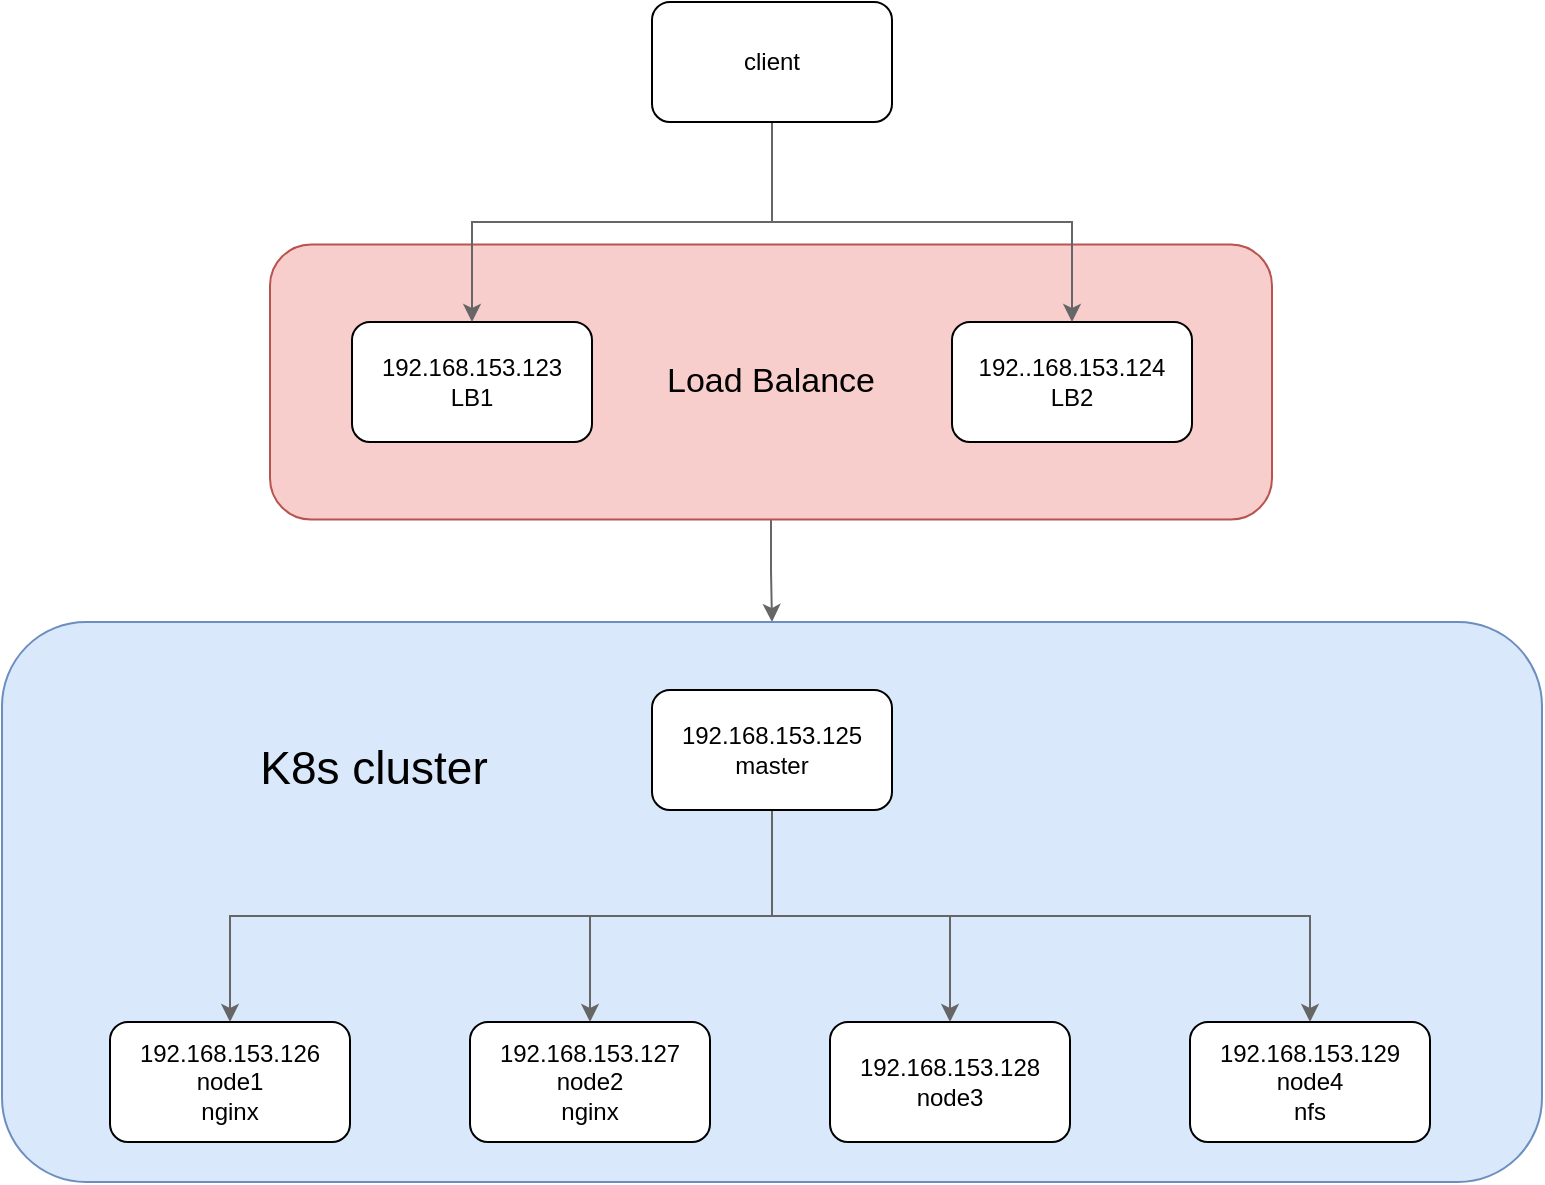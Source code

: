 <mxfile version="15.1.0" type="github">
  <diagram id="sjrF3_99siXIONfSpEQq" name="Page-1">
    <mxGraphModel dx="920" dy="525" grid="1" gridSize="10" guides="1" tooltips="1" connect="1" arrows="1" fold="1" page="1" pageScale="1" pageWidth="827" pageHeight="1169" math="0" shadow="0">
      <root>
        <mxCell id="0" />
        <mxCell id="1" parent="0" />
        <mxCell id="tRoSRP1I7TWQ550arJ7f-22" style="edgeStyle=orthogonalEdgeStyle;rounded=0;orthogonalLoop=1;jettySize=auto;html=1;exitX=0.5;exitY=1;exitDx=0;exitDy=0;entryX=0.5;entryY=0;entryDx=0;entryDy=0;fillColor=#f5f5f5;strokeColor=#666666;" edge="1" parent="1" source="tRoSRP1I7TWQ550arJ7f-17" target="tRoSRP1I7TWQ550arJ7f-10">
          <mxGeometry relative="1" as="geometry" />
        </mxCell>
        <mxCell id="tRoSRP1I7TWQ550arJ7f-17" value="&lt;font style=&quot;font-size: 17px&quot;&gt;Load Balance&lt;/font&gt;" style="rounded=1;whiteSpace=wrap;html=1;fillColor=#f8cecc;strokeColor=#b85450;" vertex="1" parent="1">
          <mxGeometry x="163" y="331.25" width="501" height="137.5" as="geometry" />
        </mxCell>
        <mxCell id="tRoSRP1I7TWQ550arJ7f-10" value="" style="rounded=1;whiteSpace=wrap;html=1;fillColor=#dae8fc;strokeColor=#6c8ebf;" vertex="1" parent="1">
          <mxGeometry x="29" y="520" width="770" height="280" as="geometry" />
        </mxCell>
        <mxCell id="tRoSRP1I7TWQ550arJ7f-11" style="edgeStyle=orthogonalEdgeStyle;rounded=0;orthogonalLoop=1;jettySize=auto;html=1;exitX=0.5;exitY=1;exitDx=0;exitDy=0;entryX=0.5;entryY=0;entryDx=0;entryDy=0;fillColor=#f5f5f5;strokeColor=#666666;" edge="1" parent="1" source="tRoSRP1I7TWQ550arJ7f-1" target="tRoSRP1I7TWQ550arJ7f-2">
          <mxGeometry relative="1" as="geometry" />
        </mxCell>
        <mxCell id="tRoSRP1I7TWQ550arJ7f-12" style="edgeStyle=orthogonalEdgeStyle;rounded=0;orthogonalLoop=1;jettySize=auto;html=1;exitX=0.5;exitY=1;exitDx=0;exitDy=0;entryX=0.5;entryY=0;entryDx=0;entryDy=0;fillColor=#f5f5f5;strokeColor=#666666;" edge="1" parent="1" source="tRoSRP1I7TWQ550arJ7f-1" target="tRoSRP1I7TWQ550arJ7f-3">
          <mxGeometry relative="1" as="geometry" />
        </mxCell>
        <mxCell id="tRoSRP1I7TWQ550arJ7f-13" style="edgeStyle=orthogonalEdgeStyle;rounded=0;orthogonalLoop=1;jettySize=auto;html=1;exitX=0.5;exitY=1;exitDx=0;exitDy=0;entryX=0.5;entryY=0;entryDx=0;entryDy=0;fillColor=#f5f5f5;strokeColor=#666666;" edge="1" parent="1" source="tRoSRP1I7TWQ550arJ7f-1" target="tRoSRP1I7TWQ550arJ7f-4">
          <mxGeometry relative="1" as="geometry" />
        </mxCell>
        <mxCell id="tRoSRP1I7TWQ550arJ7f-14" style="edgeStyle=orthogonalEdgeStyle;rounded=0;orthogonalLoop=1;jettySize=auto;html=1;exitX=0.5;exitY=1;exitDx=0;exitDy=0;entryX=0.5;entryY=0;entryDx=0;entryDy=0;fillColor=#f5f5f5;strokeColor=#666666;" edge="1" parent="1" source="tRoSRP1I7TWQ550arJ7f-1" target="tRoSRP1I7TWQ550arJ7f-5">
          <mxGeometry relative="1" as="geometry" />
        </mxCell>
        <mxCell id="tRoSRP1I7TWQ550arJ7f-1" value="192.168.153.125&lt;br&gt;master" style="rounded=1;whiteSpace=wrap;html=1;" vertex="1" parent="1">
          <mxGeometry x="354" y="554" width="120" height="60" as="geometry" />
        </mxCell>
        <mxCell id="tRoSRP1I7TWQ550arJ7f-2" value="192.168.153.126&lt;br&gt;node1&lt;br&gt;nginx" style="rounded=1;whiteSpace=wrap;html=1;" vertex="1" parent="1">
          <mxGeometry x="83" y="720" width="120" height="60" as="geometry" />
        </mxCell>
        <mxCell id="tRoSRP1I7TWQ550arJ7f-3" value="192.168.153.127&lt;br&gt;node2&lt;br&gt;nginx" style="rounded=1;whiteSpace=wrap;html=1;" vertex="1" parent="1">
          <mxGeometry x="263" y="720" width="120" height="60" as="geometry" />
        </mxCell>
        <mxCell id="tRoSRP1I7TWQ550arJ7f-4" value="192.168.153.128&lt;br&gt;node3" style="rounded=1;whiteSpace=wrap;html=1;" vertex="1" parent="1">
          <mxGeometry x="443" y="720" width="120" height="60" as="geometry" />
        </mxCell>
        <mxCell id="tRoSRP1I7TWQ550arJ7f-5" value="192.168.153.129&lt;br&gt;node4&lt;br&gt;nfs" style="rounded=1;whiteSpace=wrap;html=1;" vertex="1" parent="1">
          <mxGeometry x="623" y="720" width="120" height="60" as="geometry" />
        </mxCell>
        <mxCell id="tRoSRP1I7TWQ550arJ7f-6" value="192.168.153.123&lt;br&gt;LB1" style="rounded=1;whiteSpace=wrap;html=1;" vertex="1" parent="1">
          <mxGeometry x="204" y="370" width="120" height="60" as="geometry" />
        </mxCell>
        <mxCell id="tRoSRP1I7TWQ550arJ7f-7" value="192..168.153.124&lt;br&gt;LB2" style="rounded=1;whiteSpace=wrap;html=1;" vertex="1" parent="1">
          <mxGeometry x="504" y="370" width="120" height="60" as="geometry" />
        </mxCell>
        <mxCell id="tRoSRP1I7TWQ550arJ7f-18" style="edgeStyle=orthogonalEdgeStyle;rounded=0;orthogonalLoop=1;jettySize=auto;html=1;exitX=0.5;exitY=1;exitDx=0;exitDy=0;entryX=0.5;entryY=0;entryDx=0;entryDy=0;fillColor=#f5f5f5;strokeColor=#666666;" edge="1" parent="1" source="tRoSRP1I7TWQ550arJ7f-8" target="tRoSRP1I7TWQ550arJ7f-6">
          <mxGeometry relative="1" as="geometry" />
        </mxCell>
        <mxCell id="tRoSRP1I7TWQ550arJ7f-19" style="edgeStyle=orthogonalEdgeStyle;rounded=0;orthogonalLoop=1;jettySize=auto;html=1;exitX=0.5;exitY=1;exitDx=0;exitDy=0;entryX=0.5;entryY=0;entryDx=0;entryDy=0;fillColor=#f5f5f5;strokeColor=#666666;" edge="1" parent="1" source="tRoSRP1I7TWQ550arJ7f-8" target="tRoSRP1I7TWQ550arJ7f-7">
          <mxGeometry relative="1" as="geometry" />
        </mxCell>
        <mxCell id="tRoSRP1I7TWQ550arJ7f-8" value="client" style="rounded=1;whiteSpace=wrap;html=1;" vertex="1" parent="1">
          <mxGeometry x="354" y="210" width="120" height="60" as="geometry" />
        </mxCell>
        <mxCell id="tRoSRP1I7TWQ550arJ7f-15" value="&lt;font style=&quot;font-size: 23px&quot;&gt;K8s cluster&lt;/font&gt;" style="text;html=1;strokeColor=none;fillColor=none;align=center;verticalAlign=middle;whiteSpace=wrap;rounded=0;" vertex="1" parent="1">
          <mxGeometry x="130" y="570" width="170" height="45" as="geometry" />
        </mxCell>
      </root>
    </mxGraphModel>
  </diagram>
</mxfile>
